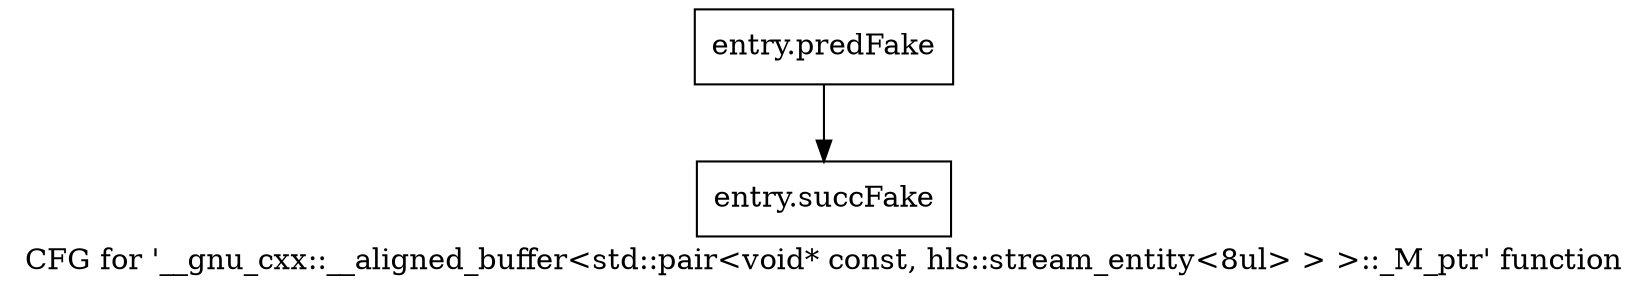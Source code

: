 digraph "CFG for '__gnu_cxx::__aligned_buffer\<std::pair\<void* const, hls::stream_entity\<8ul\> \> \>::_M_ptr' function" {
	label="CFG for '__gnu_cxx::__aligned_buffer\<std::pair\<void* const, hls::stream_entity\<8ul\> \> \>::_M_ptr' function";

	Node0x5693870 [shape=record,filename="",linenumber="",label="{entry.predFake}"];
	Node0x5693870 -> Node0x58c8e10[ callList="" memoryops="" filename="/tools/Xilinx/Vitis_HLS/2023.1/tps/lnx64/gcc-8.3.0/lib/gcc/x86_64-pc-linux-gnu/8.3.0/../../../../include/c++/8.3.0/ext/aligned_buffer.h" execusionnum="7"];
	Node0x58c8e10 [shape=record,filename="/tools/Xilinx/Vitis_HLS/2023.1/tps/lnx64/gcc-8.3.0/lib/gcc/x86_64-pc-linux-gnu/8.3.0/../../../../include/c++/8.3.0/ext/aligned_buffer.h",linenumber="115",label="{entry.succFake}"];
}
